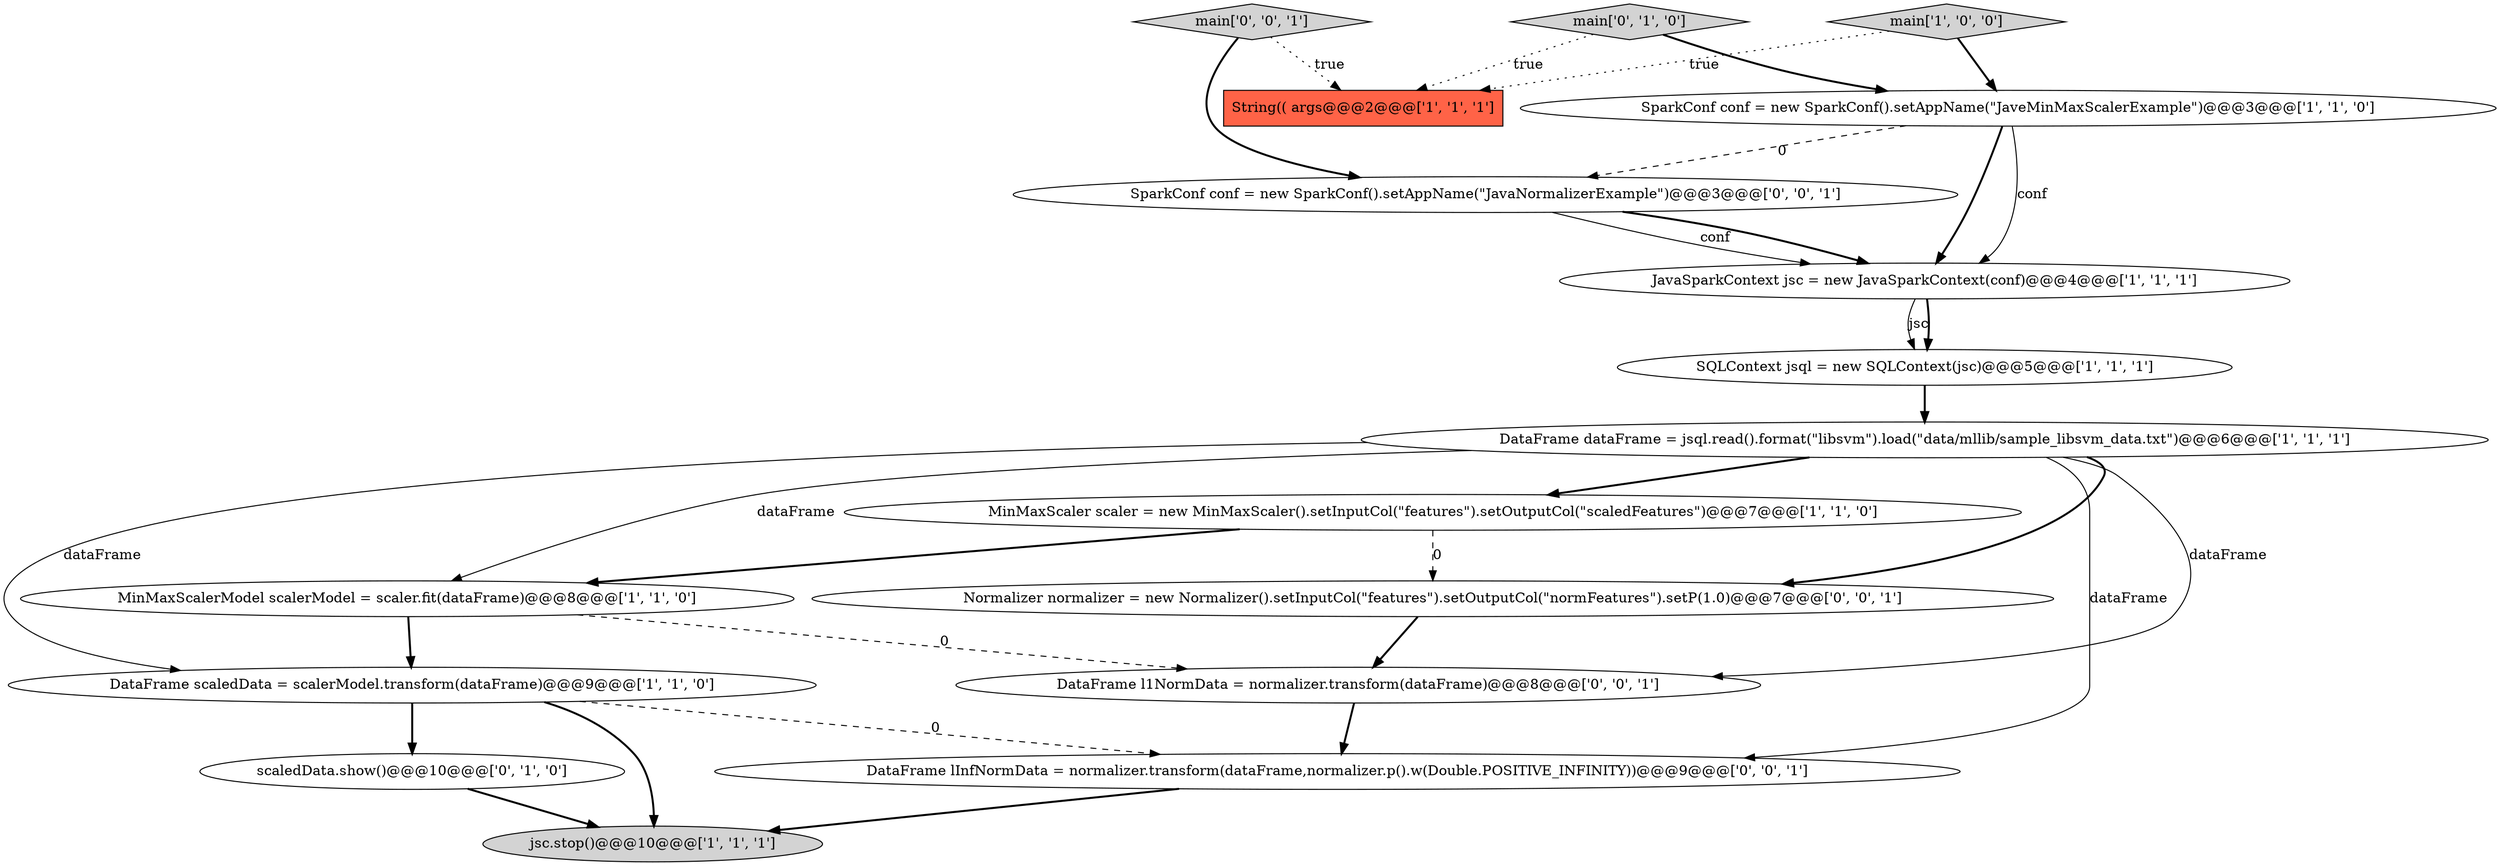 digraph {
8 [style = filled, label = "SparkConf conf = new SparkConf().setAppName(\"JaveMinMaxScalerExample\")@@@3@@@['1', '1', '0']", fillcolor = white, shape = ellipse image = "AAA0AAABBB1BBB"];
4 [style = filled, label = "String(( args@@@2@@@['1', '1', '1']", fillcolor = tomato, shape = box image = "AAA0AAABBB1BBB"];
13 [style = filled, label = "Normalizer normalizer = new Normalizer().setInputCol(\"features\").setOutputCol(\"normFeatures\").setP(1.0)@@@7@@@['0', '0', '1']", fillcolor = white, shape = ellipse image = "AAA0AAABBB3BBB"];
9 [style = filled, label = "SQLContext jsql = new SQLContext(jsc)@@@5@@@['1', '1', '1']", fillcolor = white, shape = ellipse image = "AAA0AAABBB1BBB"];
15 [style = filled, label = "SparkConf conf = new SparkConf().setAppName(\"JavaNormalizerExample\")@@@3@@@['0', '0', '1']", fillcolor = white, shape = ellipse image = "AAA0AAABBB3BBB"];
5 [style = filled, label = "DataFrame dataFrame = jsql.read().format(\"libsvm\").load(\"data/mllib/sample_libsvm_data.txt\")@@@6@@@['1', '1', '1']", fillcolor = white, shape = ellipse image = "AAA0AAABBB1BBB"];
11 [style = filled, label = "scaledData.show()@@@10@@@['0', '1', '0']", fillcolor = white, shape = ellipse image = "AAA1AAABBB2BBB"];
0 [style = filled, label = "main['1', '0', '0']", fillcolor = lightgray, shape = diamond image = "AAA0AAABBB1BBB"];
10 [style = filled, label = "main['0', '1', '0']", fillcolor = lightgray, shape = diamond image = "AAA0AAABBB2BBB"];
1 [style = filled, label = "DataFrame scaledData = scalerModel.transform(dataFrame)@@@9@@@['1', '1', '0']", fillcolor = white, shape = ellipse image = "AAA0AAABBB1BBB"];
7 [style = filled, label = "MinMaxScalerModel scalerModel = scaler.fit(dataFrame)@@@8@@@['1', '1', '0']", fillcolor = white, shape = ellipse image = "AAA0AAABBB1BBB"];
3 [style = filled, label = "MinMaxScaler scaler = new MinMaxScaler().setInputCol(\"features\").setOutputCol(\"scaledFeatures\")@@@7@@@['1', '1', '0']", fillcolor = white, shape = ellipse image = "AAA0AAABBB1BBB"];
12 [style = filled, label = "main['0', '0', '1']", fillcolor = lightgray, shape = diamond image = "AAA0AAABBB3BBB"];
14 [style = filled, label = "DataFrame lInfNormData = normalizer.transform(dataFrame,normalizer.p().w(Double.POSITIVE_INFINITY))@@@9@@@['0', '0', '1']", fillcolor = white, shape = ellipse image = "AAA0AAABBB3BBB"];
2 [style = filled, label = "JavaSparkContext jsc = new JavaSparkContext(conf)@@@4@@@['1', '1', '1']", fillcolor = white, shape = ellipse image = "AAA0AAABBB1BBB"];
16 [style = filled, label = "DataFrame l1NormData = normalizer.transform(dataFrame)@@@8@@@['0', '0', '1']", fillcolor = white, shape = ellipse image = "AAA0AAABBB3BBB"];
6 [style = filled, label = "jsc.stop()@@@10@@@['1', '1', '1']", fillcolor = lightgray, shape = ellipse image = "AAA0AAABBB1BBB"];
8->2 [style = solid, label="conf"];
5->1 [style = solid, label="dataFrame"];
2->9 [style = solid, label="jsc"];
12->15 [style = bold, label=""];
10->8 [style = bold, label=""];
1->14 [style = dashed, label="0"];
5->16 [style = solid, label="dataFrame"];
0->8 [style = bold, label=""];
11->6 [style = bold, label=""];
3->7 [style = bold, label=""];
1->6 [style = bold, label=""];
3->13 [style = dashed, label="0"];
15->2 [style = bold, label=""];
5->13 [style = bold, label=""];
1->11 [style = bold, label=""];
2->9 [style = bold, label=""];
8->2 [style = bold, label=""];
12->4 [style = dotted, label="true"];
5->14 [style = solid, label="dataFrame"];
10->4 [style = dotted, label="true"];
13->16 [style = bold, label=""];
16->14 [style = bold, label=""];
15->2 [style = solid, label="conf"];
8->15 [style = dashed, label="0"];
14->6 [style = bold, label=""];
7->16 [style = dashed, label="0"];
5->3 [style = bold, label=""];
7->1 [style = bold, label=""];
0->4 [style = dotted, label="true"];
5->7 [style = solid, label="dataFrame"];
9->5 [style = bold, label=""];
}
